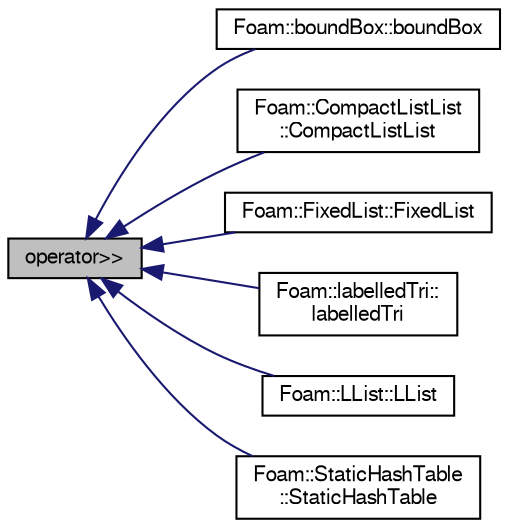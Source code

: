 digraph "operator&gt;&gt;"
{
  bgcolor="transparent";
  edge [fontname="FreeSans",fontsize="10",labelfontname="FreeSans",labelfontsize="10"];
  node [fontname="FreeSans",fontsize="10",shape=record];
  rankdir="LR";
  Node1 [label="operator\>\>",height=0.2,width=0.4,color="black", fillcolor="grey75", style="filled" fontcolor="black"];
  Node1 -> Node2 [dir="back",color="midnightblue",fontsize="10",style="solid",fontname="FreeSans"];
  Node2 [label="Foam::boundBox::boundBox",height=0.2,width=0.4,color="black",URL="$a00146.html#a299c76a82dace2b0803eb95d0c298607",tooltip="Construct from Istream. "];
  Node1 -> Node3 [dir="back",color="midnightblue",fontsize="10",style="solid",fontname="FreeSans"];
  Node3 [label="Foam::CompactListList\l::CompactListList",height=0.2,width=0.4,color="black",URL="$a00315.html#acee09394854c149477b9481b907fd69b",tooltip="Construct from Istream. "];
  Node1 -> Node4 [dir="back",color="midnightblue",fontsize="10",style="solid",fontname="FreeSans"];
  Node4 [label="Foam::FixedList::FixedList",height=0.2,width=0.4,color="black",URL="$a00802.html#a96fc89cc5cd7ef81f0d49bfb25247021",tooltip="Construct from Istream. "];
  Node1 -> Node5 [dir="back",color="midnightblue",fontsize="10",style="solid",fontname="FreeSans"];
  Node5 [label="Foam::labelledTri::\llabelledTri",height=0.2,width=0.4,color="black",URL="$a01214.html#ad5c969250819efa365b53702ed262a16",tooltip="Construct from Istream. "];
  Node1 -> Node6 [dir="back",color="midnightblue",fontsize="10",style="solid",fontname="FreeSans"];
  Node6 [label="Foam::LList::LList",height=0.2,width=0.4,color="black",URL="$a01332.html#aa632aa973f33404a158c0481ead8a78b",tooltip="Construct from Istream. "];
  Node1 -> Node7 [dir="back",color="midnightblue",fontsize="10",style="solid",fontname="FreeSans"];
  Node7 [label="Foam::StaticHashTable\l::StaticHashTable",height=0.2,width=0.4,color="black",URL="$a02373.html#a0d82e6e5c1d11404bcb74512b3cea5fe",tooltip="Construct from Istream. "];
}
